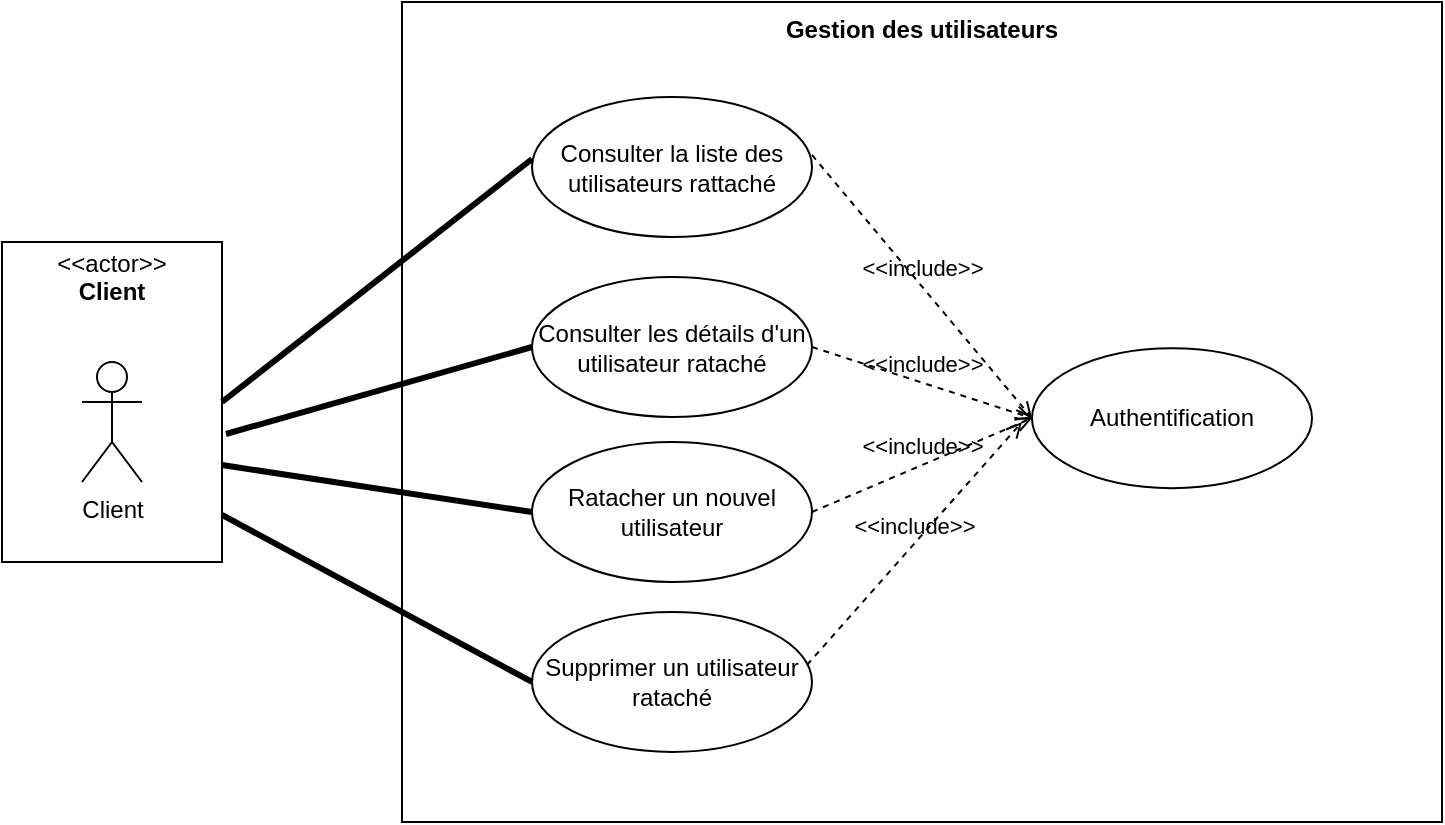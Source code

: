 <mxfile>
    <diagram id="cdXlsrbBIGBtHj_2QQfm" name="Page-1">
        <mxGraphModel dx="895" dy="656" grid="1" gridSize="10" guides="1" tooltips="1" connect="1" arrows="1" fold="1" page="1" pageScale="1" pageWidth="827" pageHeight="1169" math="0" shadow="0">
            <root>
                <mxCell id="0"/>
                <mxCell id="1" parent="0"/>
                <mxCell id="2" value="&lt;p style=&quot;margin:0px;margin-top:4px;text-align:center;&quot;&gt;&amp;lt;&amp;lt;actor&amp;gt;&amp;gt;&lt;br&gt;&lt;b&gt;Client&lt;/b&gt;&lt;/p&gt;" style="shape=rect;html=1;overflow=fill;html=1;whiteSpace=wrap;align=center;" parent="1" vertex="1">
                    <mxGeometry x="50" y="330" width="110" height="160" as="geometry"/>
                </mxCell>
                <mxCell id="3" value="Gestion des utilisateurs" style="shape=rect;html=1;verticalAlign=top;fontStyle=1;whiteSpace=wrap;align=center;" parent="1" vertex="1">
                    <mxGeometry x="250" y="210" width="520" height="410" as="geometry"/>
                </mxCell>
                <mxCell id="4" value="Consulter la liste des utilisateurs rattaché" style="ellipse;whiteSpace=wrap;html=1;" parent="1" vertex="1">
                    <mxGeometry x="315" y="257.5" width="140" height="70" as="geometry"/>
                </mxCell>
                <mxCell id="5" value="Consulter les détails d'un utilisateur rataché" style="ellipse;whiteSpace=wrap;html=1;" parent="1" vertex="1">
                    <mxGeometry x="315" y="347.5" width="140" height="70" as="geometry"/>
                </mxCell>
                <mxCell id="6" value="Client" style="shape=umlActor;verticalLabelPosition=bottom;verticalAlign=top;html=1;" parent="1" vertex="1">
                    <mxGeometry x="90" y="390" width="30" height="60" as="geometry"/>
                </mxCell>
                <mxCell id="7" value="" style="endArrow=none;startArrow=none;endFill=0;startFill=0;endSize=8;html=1;verticalAlign=bottom;labelBackgroundColor=none;strokeWidth=3;exitX=1;exitY=0.5;exitDx=0;exitDy=0;" parent="1" source="2" edge="1">
                    <mxGeometry width="160" relative="1" as="geometry">
                        <mxPoint x="155" y="288.5" as="sourcePoint"/>
                        <mxPoint x="315" y="288.5" as="targetPoint"/>
                    </mxGeometry>
                </mxCell>
                <mxCell id="8" value="" style="endArrow=none;startArrow=none;endFill=0;startFill=0;endSize=8;html=1;verticalAlign=bottom;labelBackgroundColor=none;strokeWidth=3;exitX=1.018;exitY=0.6;exitDx=0;exitDy=0;entryX=0;entryY=0.5;entryDx=0;entryDy=0;exitPerimeter=0;" parent="1" source="2" target="5" edge="1">
                    <mxGeometry width="160" relative="1" as="geometry">
                        <mxPoint x="160" y="347.5" as="sourcePoint"/>
                        <mxPoint x="315" y="308.5" as="targetPoint"/>
                    </mxGeometry>
                </mxCell>
                <mxCell id="9" value="Ratacher un nouvel utilisateur" style="ellipse;whiteSpace=wrap;html=1;" parent="1" vertex="1">
                    <mxGeometry x="315" y="430" width="140" height="70" as="geometry"/>
                </mxCell>
                <mxCell id="10" value="" style="endArrow=none;startArrow=none;endFill=0;startFill=0;endSize=8;html=1;verticalAlign=bottom;labelBackgroundColor=none;strokeWidth=3;exitX=1;exitY=0.697;exitDx=0;exitDy=0;entryX=0;entryY=0.5;entryDx=0;entryDy=0;exitPerimeter=0;" parent="1" source="2" target="9" edge="1">
                    <mxGeometry width="160" relative="1" as="geometry">
                        <mxPoint x="160" y="430" as="sourcePoint"/>
                        <mxPoint x="315" y="391" as="targetPoint"/>
                    </mxGeometry>
                </mxCell>
                <mxCell id="11" value="Supprimer un utilisateur rataché" style="ellipse;whiteSpace=wrap;html=1;" parent="1" vertex="1">
                    <mxGeometry x="315" y="514.98" width="140" height="70" as="geometry"/>
                </mxCell>
                <mxCell id="12" value="" style="endArrow=none;startArrow=none;endFill=0;startFill=0;endSize=8;html=1;verticalAlign=bottom;labelBackgroundColor=none;strokeWidth=3;exitX=1;exitY=0.853;exitDx=0;exitDy=0;entryX=0;entryY=0.5;entryDx=0;entryDy=0;exitPerimeter=0;" parent="1" source="2" target="11" edge="1">
                    <mxGeometry width="160" relative="1" as="geometry">
                        <mxPoint x="160" y="444" as="sourcePoint"/>
                        <mxPoint x="315" y="475.98" as="targetPoint"/>
                    </mxGeometry>
                </mxCell>
                <mxCell id="13" value="Authentification" style="ellipse;whiteSpace=wrap;html=1;" vertex="1" parent="1">
                    <mxGeometry x="565" y="383.08" width="140" height="70" as="geometry"/>
                </mxCell>
                <mxCell id="14" value="&amp;lt;&amp;lt;include&amp;gt;&amp;gt;" style="html=1;verticalAlign=bottom;labelBackgroundColor=none;endArrow=open;endFill=0;dashed=1;exitX=1;exitY=0.414;exitDx=0;exitDy=0;entryX=0;entryY=0.5;entryDx=0;entryDy=0;exitPerimeter=0;" edge="1" parent="1" target="13" source="4">
                    <mxGeometry width="160" relative="1" as="geometry">
                        <mxPoint x="490.0" y="373.08" as="sourcePoint"/>
                        <mxPoint x="515" y="320.58" as="targetPoint"/>
                    </mxGeometry>
                </mxCell>
                <mxCell id="15" value="&amp;lt;&amp;lt;include&amp;gt;&amp;gt;" style="html=1;verticalAlign=bottom;labelBackgroundColor=none;endArrow=open;endFill=0;dashed=1;exitX=1;exitY=0.5;exitDx=0;exitDy=0;entryX=0;entryY=0.5;entryDx=0;entryDy=0;" edge="1" parent="1" target="13" source="5">
                    <mxGeometry width="160" relative="1" as="geometry">
                        <mxPoint x="491.26" y="456.92" as="sourcePoint"/>
                        <mxPoint x="575.0" y="498.08" as="targetPoint"/>
                    </mxGeometry>
                </mxCell>
                <mxCell id="16" value="&amp;lt;&amp;lt;include&amp;gt;&amp;gt;" style="html=1;verticalAlign=bottom;labelBackgroundColor=none;endArrow=open;endFill=0;dashed=1;exitX=1;exitY=0.5;exitDx=0;exitDy=0;entryX=0;entryY=0.5;entryDx=0;entryDy=0;" edge="1" parent="1" source="9" target="13">
                    <mxGeometry width="160" relative="1" as="geometry">
                        <mxPoint x="465" y="392.5" as="sourcePoint"/>
                        <mxPoint x="575" y="428.08" as="targetPoint"/>
                    </mxGeometry>
                </mxCell>
                <mxCell id="17" value="&amp;lt;&amp;lt;include&amp;gt;&amp;gt;" style="html=1;verticalAlign=bottom;labelBackgroundColor=none;endArrow=open;endFill=0;dashed=1;exitX=0.982;exitY=0.379;exitDx=0;exitDy=0;exitPerimeter=0;" edge="1" parent="1" source="11">
                    <mxGeometry width="160" relative="1" as="geometry">
                        <mxPoint x="480" y="536.92" as="sourcePoint"/>
                        <mxPoint x="560" y="420" as="targetPoint"/>
                    </mxGeometry>
                </mxCell>
            </root>
        </mxGraphModel>
    </diagram>
</mxfile>